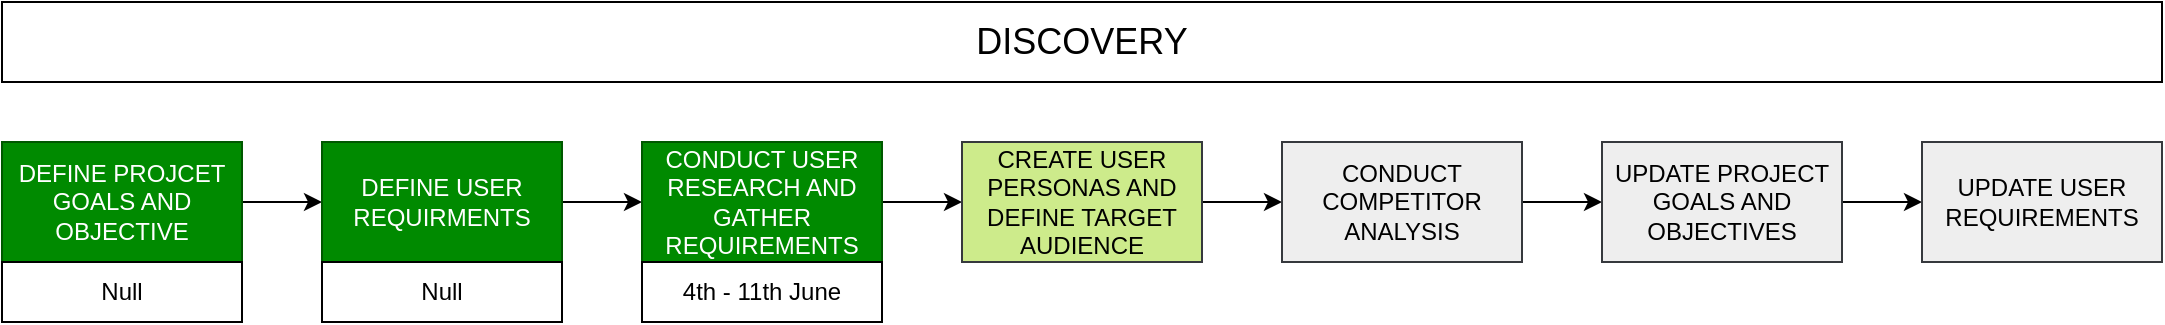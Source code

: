 <mxfile version="21.3.8" type="github">
  <diagram name="Page-1" id="Id1s_BIeK_hJf_YxdPQb">
    <mxGraphModel dx="1434" dy="796" grid="1" gridSize="10" guides="1" tooltips="1" connect="1" arrows="1" fold="1" page="1" pageScale="1" pageWidth="850" pageHeight="1100" math="0" shadow="0">
      <root>
        <mxCell id="0" />
        <mxCell id="1" parent="0" />
        <mxCell id="ccUa-iO1tZTZyTWDyoyD-1" value="&lt;font style=&quot;font-size: 18px;&quot;&gt;DISCOVERY&lt;/font&gt;" style="rounded=0;whiteSpace=wrap;html=1;" vertex="1" parent="1">
          <mxGeometry x="40" y="80" width="1080" height="40" as="geometry" />
        </mxCell>
        <mxCell id="ccUa-iO1tZTZyTWDyoyD-9" value="" style="edgeStyle=orthogonalEdgeStyle;rounded=0;orthogonalLoop=1;jettySize=auto;html=1;" edge="1" parent="1" source="ccUa-iO1tZTZyTWDyoyD-4" target="ccUa-iO1tZTZyTWDyoyD-6">
          <mxGeometry relative="1" as="geometry" />
        </mxCell>
        <mxCell id="ccUa-iO1tZTZyTWDyoyD-4" value="DEFINE PROJCET GOALS AND OBJECTIVE" style="rounded=0;whiteSpace=wrap;html=1;fillColor=#008a00;fontColor=#ffffff;strokeColor=#005700;" vertex="1" parent="1">
          <mxGeometry x="40" y="150" width="120" height="60" as="geometry" />
        </mxCell>
        <mxCell id="ccUa-iO1tZTZyTWDyoyD-10" value="" style="edgeStyle=orthogonalEdgeStyle;rounded=0;orthogonalLoop=1;jettySize=auto;html=1;" edge="1" parent="1" source="ccUa-iO1tZTZyTWDyoyD-6" target="ccUa-iO1tZTZyTWDyoyD-7">
          <mxGeometry relative="1" as="geometry" />
        </mxCell>
        <mxCell id="ccUa-iO1tZTZyTWDyoyD-6" value="DEFINE USER REQUIRMENTS" style="rounded=0;whiteSpace=wrap;html=1;fillColor=#008a00;fontColor=#ffffff;strokeColor=#005700;" vertex="1" parent="1">
          <mxGeometry x="200" y="150" width="120" height="60" as="geometry" />
        </mxCell>
        <mxCell id="ccUa-iO1tZTZyTWDyoyD-11" value="" style="edgeStyle=orthogonalEdgeStyle;rounded=0;orthogonalLoop=1;jettySize=auto;html=1;" edge="1" parent="1" source="ccUa-iO1tZTZyTWDyoyD-7" target="ccUa-iO1tZTZyTWDyoyD-8">
          <mxGeometry relative="1" as="geometry" />
        </mxCell>
        <mxCell id="ccUa-iO1tZTZyTWDyoyD-7" value="CONDUCT USER RESEARCH AND GATHER REQUIREMENTS" style="rounded=0;whiteSpace=wrap;html=1;fillColor=#008a00;fontColor=#ffffff;strokeColor=#005700;" vertex="1" parent="1">
          <mxGeometry x="360" y="150" width="120" height="60" as="geometry" />
        </mxCell>
        <mxCell id="ccUa-iO1tZTZyTWDyoyD-17" value="" style="edgeStyle=orthogonalEdgeStyle;rounded=0;orthogonalLoop=1;jettySize=auto;html=1;" edge="1" parent="1" source="ccUa-iO1tZTZyTWDyoyD-8" target="ccUa-iO1tZTZyTWDyoyD-12">
          <mxGeometry relative="1" as="geometry" />
        </mxCell>
        <mxCell id="ccUa-iO1tZTZyTWDyoyD-8" value="CREATE USER PERSONAS AND DEFINE TARGET AUDIENCE" style="rounded=0;whiteSpace=wrap;html=1;fillColor=#cdeb8b;strokeColor=#36393d;" vertex="1" parent="1">
          <mxGeometry x="520" y="150" width="120" height="60" as="geometry" />
        </mxCell>
        <mxCell id="ccUa-iO1tZTZyTWDyoyD-14" value="" style="edgeStyle=orthogonalEdgeStyle;rounded=0;orthogonalLoop=1;jettySize=auto;html=1;" edge="1" parent="1" source="ccUa-iO1tZTZyTWDyoyD-12" target="ccUa-iO1tZTZyTWDyoyD-13">
          <mxGeometry relative="1" as="geometry" />
        </mxCell>
        <mxCell id="ccUa-iO1tZTZyTWDyoyD-12" value="CONDUCT COMPETITOR ANALYSIS" style="rounded=0;whiteSpace=wrap;html=1;fillColor=#eeeeee;strokeColor=#36393d;" vertex="1" parent="1">
          <mxGeometry x="680" y="150" width="120" height="60" as="geometry" />
        </mxCell>
        <mxCell id="ccUa-iO1tZTZyTWDyoyD-16" value="" style="edgeStyle=orthogonalEdgeStyle;rounded=0;orthogonalLoop=1;jettySize=auto;html=1;" edge="1" parent="1" source="ccUa-iO1tZTZyTWDyoyD-13" target="ccUa-iO1tZTZyTWDyoyD-15">
          <mxGeometry relative="1" as="geometry" />
        </mxCell>
        <mxCell id="ccUa-iO1tZTZyTWDyoyD-13" value="UPDATE PROJECT GOALS AND OBJECTIVES" style="rounded=0;whiteSpace=wrap;html=1;fillColor=#eeeeee;strokeColor=#36393d;" vertex="1" parent="1">
          <mxGeometry x="840" y="150" width="120" height="60" as="geometry" />
        </mxCell>
        <mxCell id="ccUa-iO1tZTZyTWDyoyD-15" value="UPDATE USER REQUIREMENTS" style="rounded=0;whiteSpace=wrap;html=1;fillColor=#eeeeee;strokeColor=#36393d;" vertex="1" parent="1">
          <mxGeometry x="1000" y="150" width="120" height="60" as="geometry" />
        </mxCell>
        <mxCell id="ccUa-iO1tZTZyTWDyoyD-18" value="Null" style="rounded=0;whiteSpace=wrap;html=1;" vertex="1" parent="1">
          <mxGeometry x="40" y="210" width="120" height="30" as="geometry" />
        </mxCell>
        <mxCell id="ccUa-iO1tZTZyTWDyoyD-19" value="Null" style="rounded=0;whiteSpace=wrap;html=1;" vertex="1" parent="1">
          <mxGeometry x="200" y="210" width="120" height="30" as="geometry" />
        </mxCell>
        <mxCell id="ccUa-iO1tZTZyTWDyoyD-20" value="4th - 11th June" style="rounded=0;whiteSpace=wrap;html=1;" vertex="1" parent="1">
          <mxGeometry x="360" y="210" width="120" height="30" as="geometry" />
        </mxCell>
      </root>
    </mxGraphModel>
  </diagram>
</mxfile>
